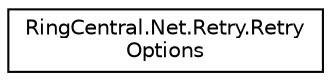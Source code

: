 digraph "Graphical Class Hierarchy"
{
 // LATEX_PDF_SIZE
  edge [fontname="Helvetica",fontsize="10",labelfontname="Helvetica",labelfontsize="10"];
  node [fontname="Helvetica",fontsize="10",shape=record];
  rankdir="LR";
  Node0 [label="RingCentral.Net.Retry.Retry\lOptions",height=0.2,width=0.4,color="black", fillcolor="white", style="filled",URL="$classRingCentral_1_1Net_1_1Retry_1_1RetryOptions.html",tooltip=" "];
}
